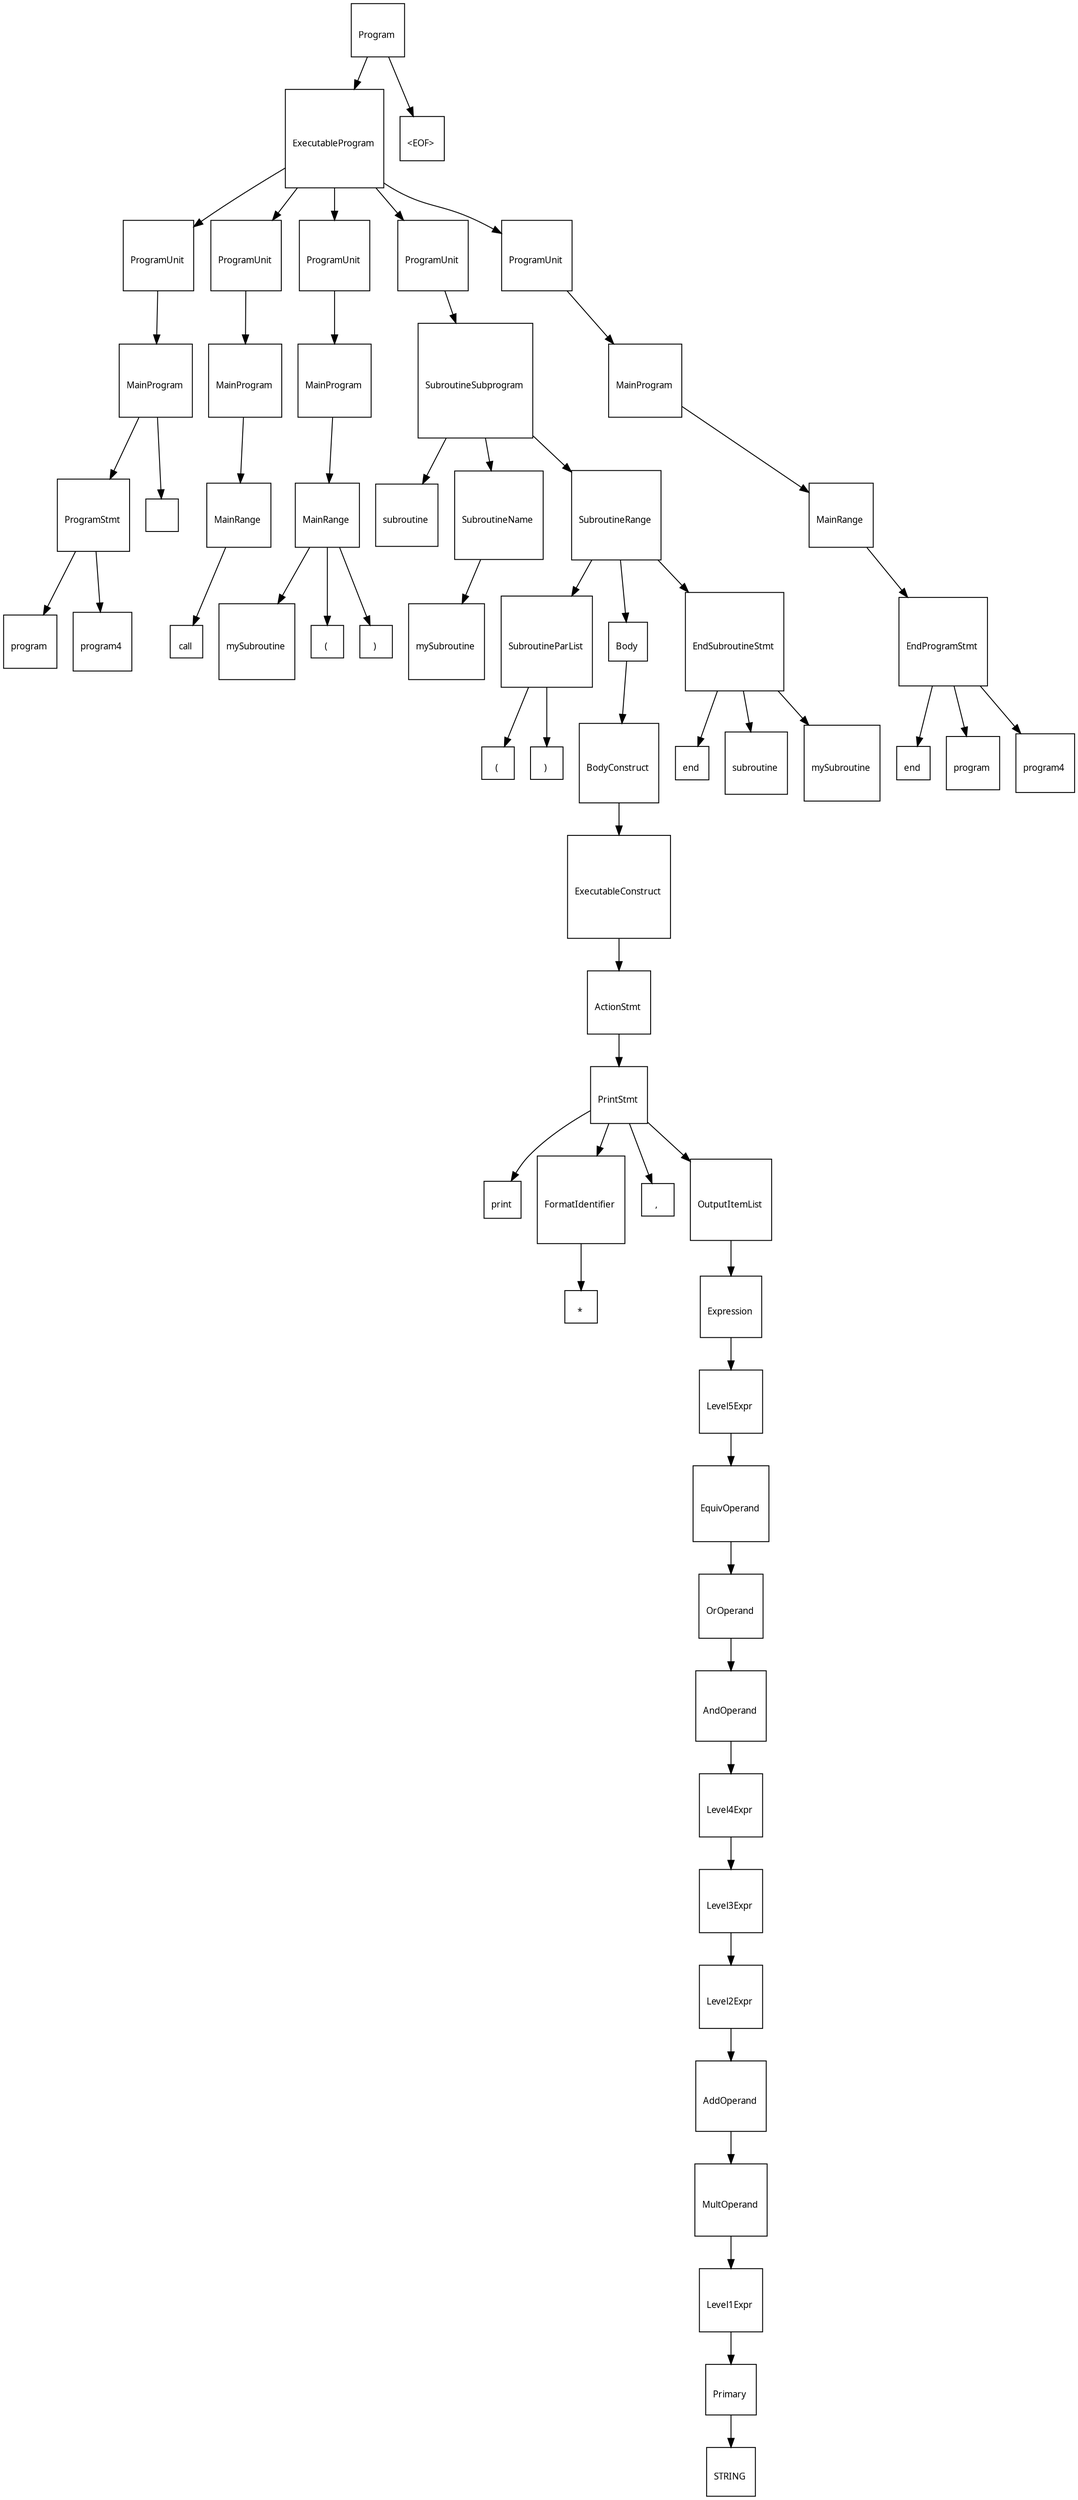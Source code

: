 digraph G {
  charset="UTF-8"
  node [shape=square, fontname="Arial Unicode MS"];
  "b55a2b92-3cf5-497e-9e2c-174eaaf940e4" [label="\lProgram \n", fontsize=10];
  "b55a2b92-3cf5-497e-9e2c-174eaaf940e4" -> "b4253710-2d9b-41ae-99a4-e2904396a0fb";
  "b4253710-2d9b-41ae-99a4-e2904396a0fb" [label="\lExecutableProgram \n", fontsize=10];
  "b4253710-2d9b-41ae-99a4-e2904396a0fb" -> "811b57b2-6687-403e-bfc3-8d4d48f74ca2";
  "811b57b2-6687-403e-bfc3-8d4d48f74ca2" [label="\lProgramUnit \n", fontsize=10];
  "811b57b2-6687-403e-bfc3-8d4d48f74ca2" -> "601356e3-b125-4466-9985-644bcb52893f";
  "601356e3-b125-4466-9985-644bcb52893f" [label="\lMainProgram \n", fontsize=10];
  "601356e3-b125-4466-9985-644bcb52893f" -> "30b576e0-b057-4187-ab25-ef356210f981";
  "30b576e0-b057-4187-ab25-ef356210f981" [label="\lProgramStmt \n", fontsize=10];
  "30b576e0-b057-4187-ab25-ef356210f981" -> "5a641f35-f5aa-4a0f-9a07-7c892a82f8d0";
  "5a641f35-f5aa-4a0f-9a07-7c892a82f8d0" [label="\lprogram \n", fontsize=10];
  "30b576e0-b057-4187-ab25-ef356210f981" -> "6551d6b1-f9de-42b4-a139-03cab4c15002";
  "6551d6b1-f9de-42b4-a139-03cab4c15002" [label="\lprogram4 \n", fontsize=10];
  "601356e3-b125-4466-9985-644bcb52893f" -> "5d5d73fa-7f30-4c64-920f-03023590374e";
  "5d5d73fa-7f30-4c64-920f-03023590374e" [label="\l \n", fontsize=10];
  "b4253710-2d9b-41ae-99a4-e2904396a0fb" -> "4e9a3a2f-325c-475c-bc80-d29cc08f31ac";
  "4e9a3a2f-325c-475c-bc80-d29cc08f31ac" [label="\lProgramUnit \n", fontsize=10];
  "4e9a3a2f-325c-475c-bc80-d29cc08f31ac" -> "d1685b2c-7f7e-4cee-bcd5-fa7346f6875c";
  "d1685b2c-7f7e-4cee-bcd5-fa7346f6875c" [label="\lMainProgram \n", fontsize=10];
  "d1685b2c-7f7e-4cee-bcd5-fa7346f6875c" -> "44f8b681-f61b-4b49-8f4e-065bc72689cb";
  "44f8b681-f61b-4b49-8f4e-065bc72689cb" [label="\lMainRange \n", fontsize=10];
  "44f8b681-f61b-4b49-8f4e-065bc72689cb" -> "bd7293b6-8487-4e21-adc7-de254b790c05";
  "bd7293b6-8487-4e21-adc7-de254b790c05" [label="\lcall \n", fontsize=10];
  "b4253710-2d9b-41ae-99a4-e2904396a0fb" -> "0b44d866-dd91-409e-982b-7cd9aa985bf4";
  "0b44d866-dd91-409e-982b-7cd9aa985bf4" [label="\lProgramUnit \n", fontsize=10];
  "0b44d866-dd91-409e-982b-7cd9aa985bf4" -> "4d198843-dbcd-4b34-b370-e98aedd388ec";
  "4d198843-dbcd-4b34-b370-e98aedd388ec" [label="\lMainProgram \n", fontsize=10];
  "4d198843-dbcd-4b34-b370-e98aedd388ec" -> "821f8486-2342-4ef7-b9e1-7181ffa7b836";
  "821f8486-2342-4ef7-b9e1-7181ffa7b836" [label="\lMainRange \n", fontsize=10];
  "821f8486-2342-4ef7-b9e1-7181ffa7b836" -> "541daa6e-38d4-4baf-8ab0-a31f021993f8";
  "541daa6e-38d4-4baf-8ab0-a31f021993f8" [label="\lmySubroutine \n", fontsize=10];
  "821f8486-2342-4ef7-b9e1-7181ffa7b836" -> "2b67cf7e-44dc-40c1-9f4c-d209f6af5da2";
  "2b67cf7e-44dc-40c1-9f4c-d209f6af5da2" [label="\l( \n", fontsize=10];
  "821f8486-2342-4ef7-b9e1-7181ffa7b836" -> "d95df8fa-29b3-4d21-818f-ca5fa358cce8";
  "d95df8fa-29b3-4d21-818f-ca5fa358cce8" [label="\l) \n", fontsize=10];
  "b4253710-2d9b-41ae-99a4-e2904396a0fb" -> "ba7e867e-3d66-4d42-9501-164420de9467";
  "ba7e867e-3d66-4d42-9501-164420de9467" [label="\lProgramUnit \n", fontsize=10];
  "ba7e867e-3d66-4d42-9501-164420de9467" -> "6f444683-2b93-4991-ba07-dc1833f3bb4e";
  "6f444683-2b93-4991-ba07-dc1833f3bb4e" [label="\lSubroutineSubprogram \n", fontsize=10];
  "6f444683-2b93-4991-ba07-dc1833f3bb4e" -> "3947a786-5100-49bc-a084-4f6dc018db73";
  "3947a786-5100-49bc-a084-4f6dc018db73" [label="\lsubroutine \n", fontsize=10];
  "6f444683-2b93-4991-ba07-dc1833f3bb4e" -> "604b07b5-82f1-4e3a-9ad0-8d98c7c52987";
  "604b07b5-82f1-4e3a-9ad0-8d98c7c52987" [label="\lSubroutineName \n", fontsize=10];
  "604b07b5-82f1-4e3a-9ad0-8d98c7c52987" -> "59435544-d70d-4c02-bba0-ce6e09fdab95";
  "59435544-d70d-4c02-bba0-ce6e09fdab95" [label="\lmySubroutine \n", fontsize=10];
  "6f444683-2b93-4991-ba07-dc1833f3bb4e" -> "bd97845d-597c-49e1-9126-65d1e87ca6f7";
  "bd97845d-597c-49e1-9126-65d1e87ca6f7" [label="\lSubroutineRange \n", fontsize=10];
  "bd97845d-597c-49e1-9126-65d1e87ca6f7" -> "3b76945c-3fea-403b-9e90-23cc89be1b37";
  "3b76945c-3fea-403b-9e90-23cc89be1b37" [label="\lSubroutineParList \n", fontsize=10];
  "3b76945c-3fea-403b-9e90-23cc89be1b37" -> "0b81b86a-786e-47ea-883e-0eaf14539504";
  "0b81b86a-786e-47ea-883e-0eaf14539504" [label="\l( \n", fontsize=10];
  "3b76945c-3fea-403b-9e90-23cc89be1b37" -> "804f832a-7183-4fcd-822f-201853279c66";
  "804f832a-7183-4fcd-822f-201853279c66" [label="\l) \n", fontsize=10];
  "bd97845d-597c-49e1-9126-65d1e87ca6f7" -> "2fc64658-64a4-489b-bc66-6ebf2c60b97b";
  "2fc64658-64a4-489b-bc66-6ebf2c60b97b" [label="\lBody \n", fontsize=10];
  "2fc64658-64a4-489b-bc66-6ebf2c60b97b" -> "063a0ed9-676b-42de-8c05-925e1f4e0749";
  "063a0ed9-676b-42de-8c05-925e1f4e0749" [label="\lBodyConstruct \n", fontsize=10];
  "063a0ed9-676b-42de-8c05-925e1f4e0749" -> "4bd40f45-ecb7-421a-9e39-d0e636adef9f";
  "4bd40f45-ecb7-421a-9e39-d0e636adef9f" [label="\lExecutableConstruct \n", fontsize=10];
  "4bd40f45-ecb7-421a-9e39-d0e636adef9f" -> "95beb6ae-bf6b-492c-acfc-182a75755ca8";
  "95beb6ae-bf6b-492c-acfc-182a75755ca8" [label="\lActionStmt \n", fontsize=10];
  "95beb6ae-bf6b-492c-acfc-182a75755ca8" -> "b0d1ba4b-1109-4bf1-87f5-a5cf94392451";
  "b0d1ba4b-1109-4bf1-87f5-a5cf94392451" [label="\lPrintStmt \n", fontsize=10];
  "b0d1ba4b-1109-4bf1-87f5-a5cf94392451" -> "665f7e84-63d7-4ade-a310-88e91dd241ba";
  "665f7e84-63d7-4ade-a310-88e91dd241ba" [label="\lprint \n", fontsize=10];
  "b0d1ba4b-1109-4bf1-87f5-a5cf94392451" -> "04a23ec6-d992-4e44-8d11-943e3637386d";
  "04a23ec6-d992-4e44-8d11-943e3637386d" [label="\lFormatIdentifier \n", fontsize=10];
  "04a23ec6-d992-4e44-8d11-943e3637386d" -> "e989a32b-34fb-4277-81c6-ea0f2c957bab";
  "e989a32b-34fb-4277-81c6-ea0f2c957bab" [label="\l* \n", fontsize=10];
  "b0d1ba4b-1109-4bf1-87f5-a5cf94392451" -> "0f22d7b0-5308-4706-9572-0d776de801df";
  "0f22d7b0-5308-4706-9572-0d776de801df" [label="\l, \n", fontsize=10];
  "b0d1ba4b-1109-4bf1-87f5-a5cf94392451" -> "5e926682-f332-49a5-814d-d3d861f2c4e3";
  "5e926682-f332-49a5-814d-d3d861f2c4e3" [label="\lOutputItemList \n", fontsize=10];
  "5e926682-f332-49a5-814d-d3d861f2c4e3" -> "32ae7e71-b6ef-4000-b35a-7635bad6ba0d";
  "32ae7e71-b6ef-4000-b35a-7635bad6ba0d" [label="\lExpression \n", fontsize=10];
  "32ae7e71-b6ef-4000-b35a-7635bad6ba0d" -> "c201e055-e041-4f33-a006-47b0103140b0";
  "c201e055-e041-4f33-a006-47b0103140b0" [label="\lLevel5Expr \n", fontsize=10];
  "c201e055-e041-4f33-a006-47b0103140b0" -> "a5ec8261-3aa7-4a49-89d4-0ae2602a6dcb";
  "a5ec8261-3aa7-4a49-89d4-0ae2602a6dcb" [label="\lEquivOperand \n", fontsize=10];
  "a5ec8261-3aa7-4a49-89d4-0ae2602a6dcb" -> "284bd981-8ece-470b-85e4-4f10aba926cf";
  "284bd981-8ece-470b-85e4-4f10aba926cf" [label="\lOrOperand \n", fontsize=10];
  "284bd981-8ece-470b-85e4-4f10aba926cf" -> "ac3453a7-670a-4c22-bf69-77864f05363d";
  "ac3453a7-670a-4c22-bf69-77864f05363d" [label="\lAndOperand \n", fontsize=10];
  "ac3453a7-670a-4c22-bf69-77864f05363d" -> "56d872e2-e985-448d-9621-53a8b557834e";
  "56d872e2-e985-448d-9621-53a8b557834e" [label="\lLevel4Expr \n", fontsize=10];
  "56d872e2-e985-448d-9621-53a8b557834e" -> "01ed9283-ff84-45a0-becc-383c3419fe4c";
  "01ed9283-ff84-45a0-becc-383c3419fe4c" [label="\lLevel3Expr \n", fontsize=10];
  "01ed9283-ff84-45a0-becc-383c3419fe4c" -> "b828e397-e4b7-4a7c-b68e-9afee845957f";
  "b828e397-e4b7-4a7c-b68e-9afee845957f" [label="\lLevel2Expr \n", fontsize=10];
  "b828e397-e4b7-4a7c-b68e-9afee845957f" -> "a86e42d9-a074-45bc-bfc4-1cf88a506105";
  "a86e42d9-a074-45bc-bfc4-1cf88a506105" [label="\lAddOperand \n", fontsize=10];
  "a86e42d9-a074-45bc-bfc4-1cf88a506105" -> "5fc35767-1f0d-4fdf-bdd5-b8905060e082";
  "5fc35767-1f0d-4fdf-bdd5-b8905060e082" [label="\lMultOperand \n", fontsize=10];
  "5fc35767-1f0d-4fdf-bdd5-b8905060e082" -> "317cd9cf-60e5-4489-bfef-8909b09737f7";
  "317cd9cf-60e5-4489-bfef-8909b09737f7" [label="\lLevel1Expr \n", fontsize=10];
  "317cd9cf-60e5-4489-bfef-8909b09737f7" -> "c9f72ecd-3a08-40f5-9109-25a630792007";
  "c9f72ecd-3a08-40f5-9109-25a630792007" [label="\lPrimary \n", fontsize=10];
  "c9f72ecd-3a08-40f5-9109-25a630792007" -> "dee4e373-9ac7-4df9-a722-42728711f7ba";
  "dee4e373-9ac7-4df9-a722-42728711f7ba" [label="\lSTRING \n", fontsize=10];
  "bd97845d-597c-49e1-9126-65d1e87ca6f7" -> "883ac1cc-ae7e-4c6c-a9be-911283c5d7b4";
  "883ac1cc-ae7e-4c6c-a9be-911283c5d7b4" [label="\lEndSubroutineStmt \n", fontsize=10];
  "883ac1cc-ae7e-4c6c-a9be-911283c5d7b4" -> "40c959b4-7905-4524-90d2-1f5942abf916";
  "40c959b4-7905-4524-90d2-1f5942abf916" [label="\lend \n", fontsize=10];
  "883ac1cc-ae7e-4c6c-a9be-911283c5d7b4" -> "1be8acf1-895f-4175-a824-d398762b63f0";
  "1be8acf1-895f-4175-a824-d398762b63f0" [label="\lsubroutine \n", fontsize=10];
  "883ac1cc-ae7e-4c6c-a9be-911283c5d7b4" -> "8173e557-268d-4705-b04d-4ee6fdd42966";
  "8173e557-268d-4705-b04d-4ee6fdd42966" [label="\lmySubroutine \n", fontsize=10];
  "b4253710-2d9b-41ae-99a4-e2904396a0fb" -> "9b21a0cd-4b8b-462f-b4af-01035e9da6b9";
  "9b21a0cd-4b8b-462f-b4af-01035e9da6b9" [label="\lProgramUnit \n", fontsize=10];
  "9b21a0cd-4b8b-462f-b4af-01035e9da6b9" -> "b309a41d-f3ae-4762-b0bc-4bc102ced0d0";
  "b309a41d-f3ae-4762-b0bc-4bc102ced0d0" [label="\lMainProgram \n", fontsize=10];
  "b309a41d-f3ae-4762-b0bc-4bc102ced0d0" -> "bae5d6a5-09f9-42ee-bd6e-08a40fede342";
  "bae5d6a5-09f9-42ee-bd6e-08a40fede342" [label="\lMainRange \n", fontsize=10];
  "bae5d6a5-09f9-42ee-bd6e-08a40fede342" -> "24441d3d-3086-450c-ab26-7e790ba7c2a7";
  "24441d3d-3086-450c-ab26-7e790ba7c2a7" [label="\lEndProgramStmt \n", fontsize=10];
  "24441d3d-3086-450c-ab26-7e790ba7c2a7" -> "43269c54-d14a-40c2-975b-4513d353fe10";
  "43269c54-d14a-40c2-975b-4513d353fe10" [label="\lend \n", fontsize=10];
  "24441d3d-3086-450c-ab26-7e790ba7c2a7" -> "3955d696-bc46-42f7-8244-8f5d2b3f7b1b";
  "3955d696-bc46-42f7-8244-8f5d2b3f7b1b" [label="\lprogram \n", fontsize=10];
  "24441d3d-3086-450c-ab26-7e790ba7c2a7" -> "5922e9c2-d6ef-40ad-8da0-907036246139";
  "5922e9c2-d6ef-40ad-8da0-907036246139" [label="\lprogram4 \n", fontsize=10];
  "b55a2b92-3cf5-497e-9e2c-174eaaf940e4" -> "cd53d3ba-6752-4aaa-b96f-cb61551c269a";
  "cd53d3ba-6752-4aaa-b96f-cb61551c269a" [label="\l&lt;EOF&gt; \n", fontsize=10];
}
